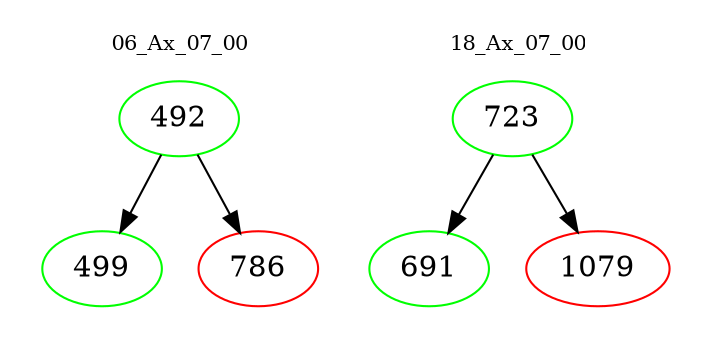 digraph{
subgraph cluster_0 {
color = white
label = "06_Ax_07_00";
fontsize=10;
T0_492 [label="492", color="green"]
T0_492 -> T0_499 [color="black"]
T0_499 [label="499", color="green"]
T0_492 -> T0_786 [color="black"]
T0_786 [label="786", color="red"]
}
subgraph cluster_1 {
color = white
label = "18_Ax_07_00";
fontsize=10;
T1_723 [label="723", color="green"]
T1_723 -> T1_691 [color="black"]
T1_691 [label="691", color="green"]
T1_723 -> T1_1079 [color="black"]
T1_1079 [label="1079", color="red"]
}
}
